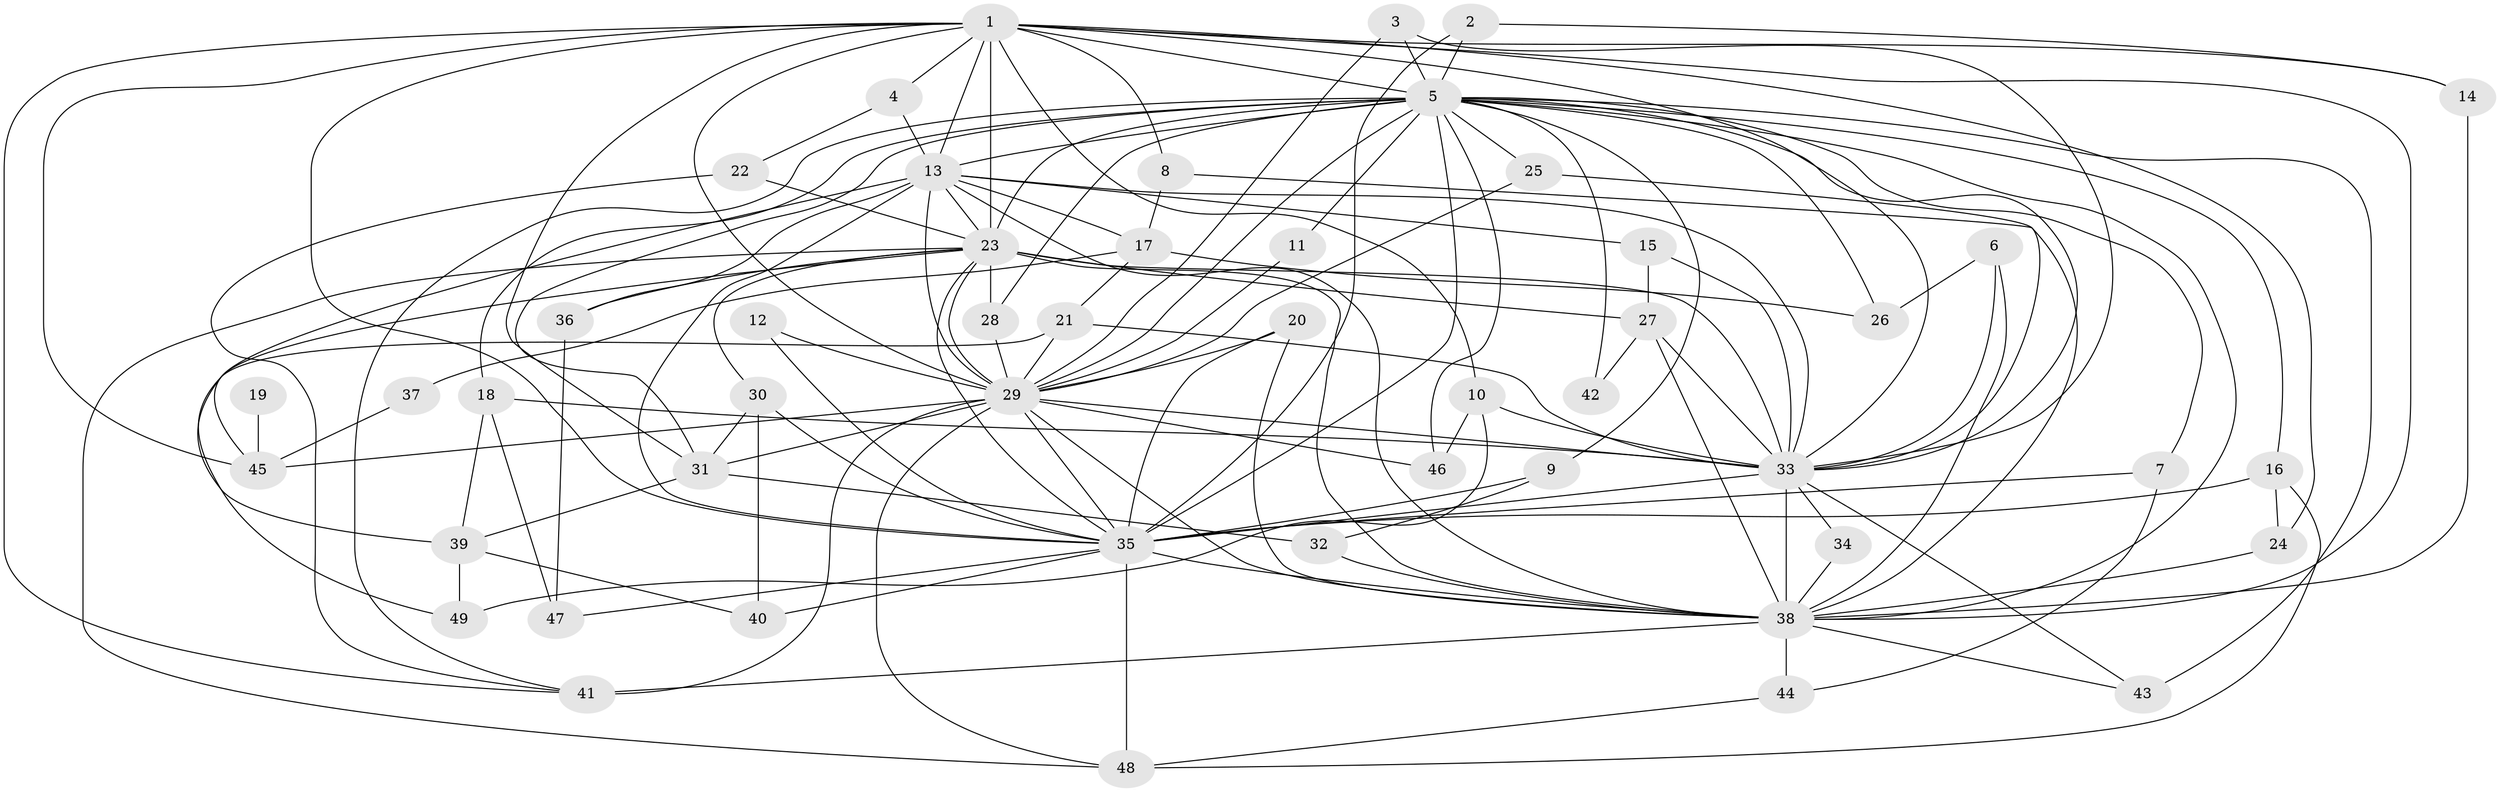 // original degree distribution, {22: 0.020618556701030927, 14: 0.020618556701030927, 17: 0.020618556701030927, 28: 0.010309278350515464, 26: 0.010309278350515464, 23: 0.010309278350515464, 16: 0.010309278350515464, 3: 0.26804123711340205, 2: 0.4845360824742268, 6: 0.030927835051546393, 5: 0.05154639175257732, 4: 0.061855670103092786}
// Generated by graph-tools (version 1.1) at 2025/01/03/09/25 03:01:25]
// undirected, 49 vertices, 135 edges
graph export_dot {
graph [start="1"]
  node [color=gray90,style=filled];
  1;
  2;
  3;
  4;
  5;
  6;
  7;
  8;
  9;
  10;
  11;
  12;
  13;
  14;
  15;
  16;
  17;
  18;
  19;
  20;
  21;
  22;
  23;
  24;
  25;
  26;
  27;
  28;
  29;
  30;
  31;
  32;
  33;
  34;
  35;
  36;
  37;
  38;
  39;
  40;
  41;
  42;
  43;
  44;
  45;
  46;
  47;
  48;
  49;
  1 -- 4 [weight=1.0];
  1 -- 5 [weight=2.0];
  1 -- 8 [weight=1.0];
  1 -- 10 [weight=1.0];
  1 -- 13 [weight=2.0];
  1 -- 14 [weight=1.0];
  1 -- 23 [weight=3.0];
  1 -- 24 [weight=1.0];
  1 -- 29 [weight=3.0];
  1 -- 31 [weight=1.0];
  1 -- 33 [weight=4.0];
  1 -- 35 [weight=2.0];
  1 -- 38 [weight=2.0];
  1 -- 41 [weight=1.0];
  1 -- 45 [weight=1.0];
  2 -- 5 [weight=1.0];
  2 -- 14 [weight=1.0];
  2 -- 35 [weight=1.0];
  3 -- 5 [weight=1.0];
  3 -- 29 [weight=1.0];
  3 -- 33 [weight=1.0];
  4 -- 13 [weight=1.0];
  4 -- 22 [weight=1.0];
  5 -- 7 [weight=1.0];
  5 -- 9 [weight=1.0];
  5 -- 11 [weight=1.0];
  5 -- 13 [weight=1.0];
  5 -- 16 [weight=1.0];
  5 -- 18 [weight=1.0];
  5 -- 23 [weight=2.0];
  5 -- 25 [weight=2.0];
  5 -- 26 [weight=1.0];
  5 -- 28 [weight=1.0];
  5 -- 29 [weight=1.0];
  5 -- 31 [weight=1.0];
  5 -- 33 [weight=2.0];
  5 -- 35 [weight=3.0];
  5 -- 38 [weight=1.0];
  5 -- 41 [weight=1.0];
  5 -- 42 [weight=1.0];
  5 -- 43 [weight=1.0];
  5 -- 46 [weight=1.0];
  6 -- 26 [weight=1.0];
  6 -- 33 [weight=1.0];
  6 -- 38 [weight=1.0];
  7 -- 35 [weight=1.0];
  7 -- 44 [weight=1.0];
  8 -- 17 [weight=1.0];
  8 -- 38 [weight=1.0];
  9 -- 32 [weight=1.0];
  9 -- 35 [weight=1.0];
  10 -- 33 [weight=1.0];
  10 -- 46 [weight=1.0];
  10 -- 49 [weight=1.0];
  11 -- 29 [weight=1.0];
  12 -- 29 [weight=1.0];
  12 -- 35 [weight=1.0];
  13 -- 15 [weight=1.0];
  13 -- 17 [weight=1.0];
  13 -- 23 [weight=1.0];
  13 -- 29 [weight=2.0];
  13 -- 33 [weight=2.0];
  13 -- 35 [weight=1.0];
  13 -- 36 [weight=1.0];
  13 -- 38 [weight=1.0];
  13 -- 45 [weight=1.0];
  14 -- 38 [weight=1.0];
  15 -- 27 [weight=1.0];
  15 -- 33 [weight=1.0];
  16 -- 24 [weight=1.0];
  16 -- 35 [weight=2.0];
  16 -- 48 [weight=1.0];
  17 -- 21 [weight=1.0];
  17 -- 26 [weight=1.0];
  17 -- 37 [weight=1.0];
  18 -- 33 [weight=1.0];
  18 -- 39 [weight=1.0];
  18 -- 47 [weight=1.0];
  19 -- 45 [weight=1.0];
  20 -- 29 [weight=1.0];
  20 -- 35 [weight=2.0];
  20 -- 38 [weight=1.0];
  21 -- 29 [weight=1.0];
  21 -- 33 [weight=1.0];
  21 -- 49 [weight=1.0];
  22 -- 23 [weight=1.0];
  22 -- 41 [weight=1.0];
  23 -- 27 [weight=1.0];
  23 -- 28 [weight=2.0];
  23 -- 29 [weight=1.0];
  23 -- 30 [weight=1.0];
  23 -- 33 [weight=4.0];
  23 -- 35 [weight=2.0];
  23 -- 36 [weight=1.0];
  23 -- 38 [weight=1.0];
  23 -- 39 [weight=1.0];
  23 -- 48 [weight=1.0];
  24 -- 38 [weight=1.0];
  25 -- 29 [weight=1.0];
  25 -- 33 [weight=1.0];
  27 -- 33 [weight=1.0];
  27 -- 38 [weight=1.0];
  27 -- 42 [weight=1.0];
  28 -- 29 [weight=1.0];
  29 -- 31 [weight=1.0];
  29 -- 33 [weight=3.0];
  29 -- 35 [weight=1.0];
  29 -- 38 [weight=1.0];
  29 -- 41 [weight=2.0];
  29 -- 45 [weight=1.0];
  29 -- 46 [weight=1.0];
  29 -- 48 [weight=1.0];
  30 -- 31 [weight=1.0];
  30 -- 35 [weight=1.0];
  30 -- 40 [weight=1.0];
  31 -- 32 [weight=1.0];
  31 -- 39 [weight=1.0];
  32 -- 38 [weight=1.0];
  33 -- 34 [weight=2.0];
  33 -- 35 [weight=2.0];
  33 -- 38 [weight=4.0];
  33 -- 43 [weight=1.0];
  34 -- 38 [weight=1.0];
  35 -- 38 [weight=1.0];
  35 -- 40 [weight=1.0];
  35 -- 47 [weight=1.0];
  35 -- 48 [weight=1.0];
  36 -- 47 [weight=1.0];
  37 -- 45 [weight=1.0];
  38 -- 41 [weight=1.0];
  38 -- 43 [weight=1.0];
  38 -- 44 [weight=1.0];
  39 -- 40 [weight=1.0];
  39 -- 49 [weight=1.0];
  44 -- 48 [weight=1.0];
}
